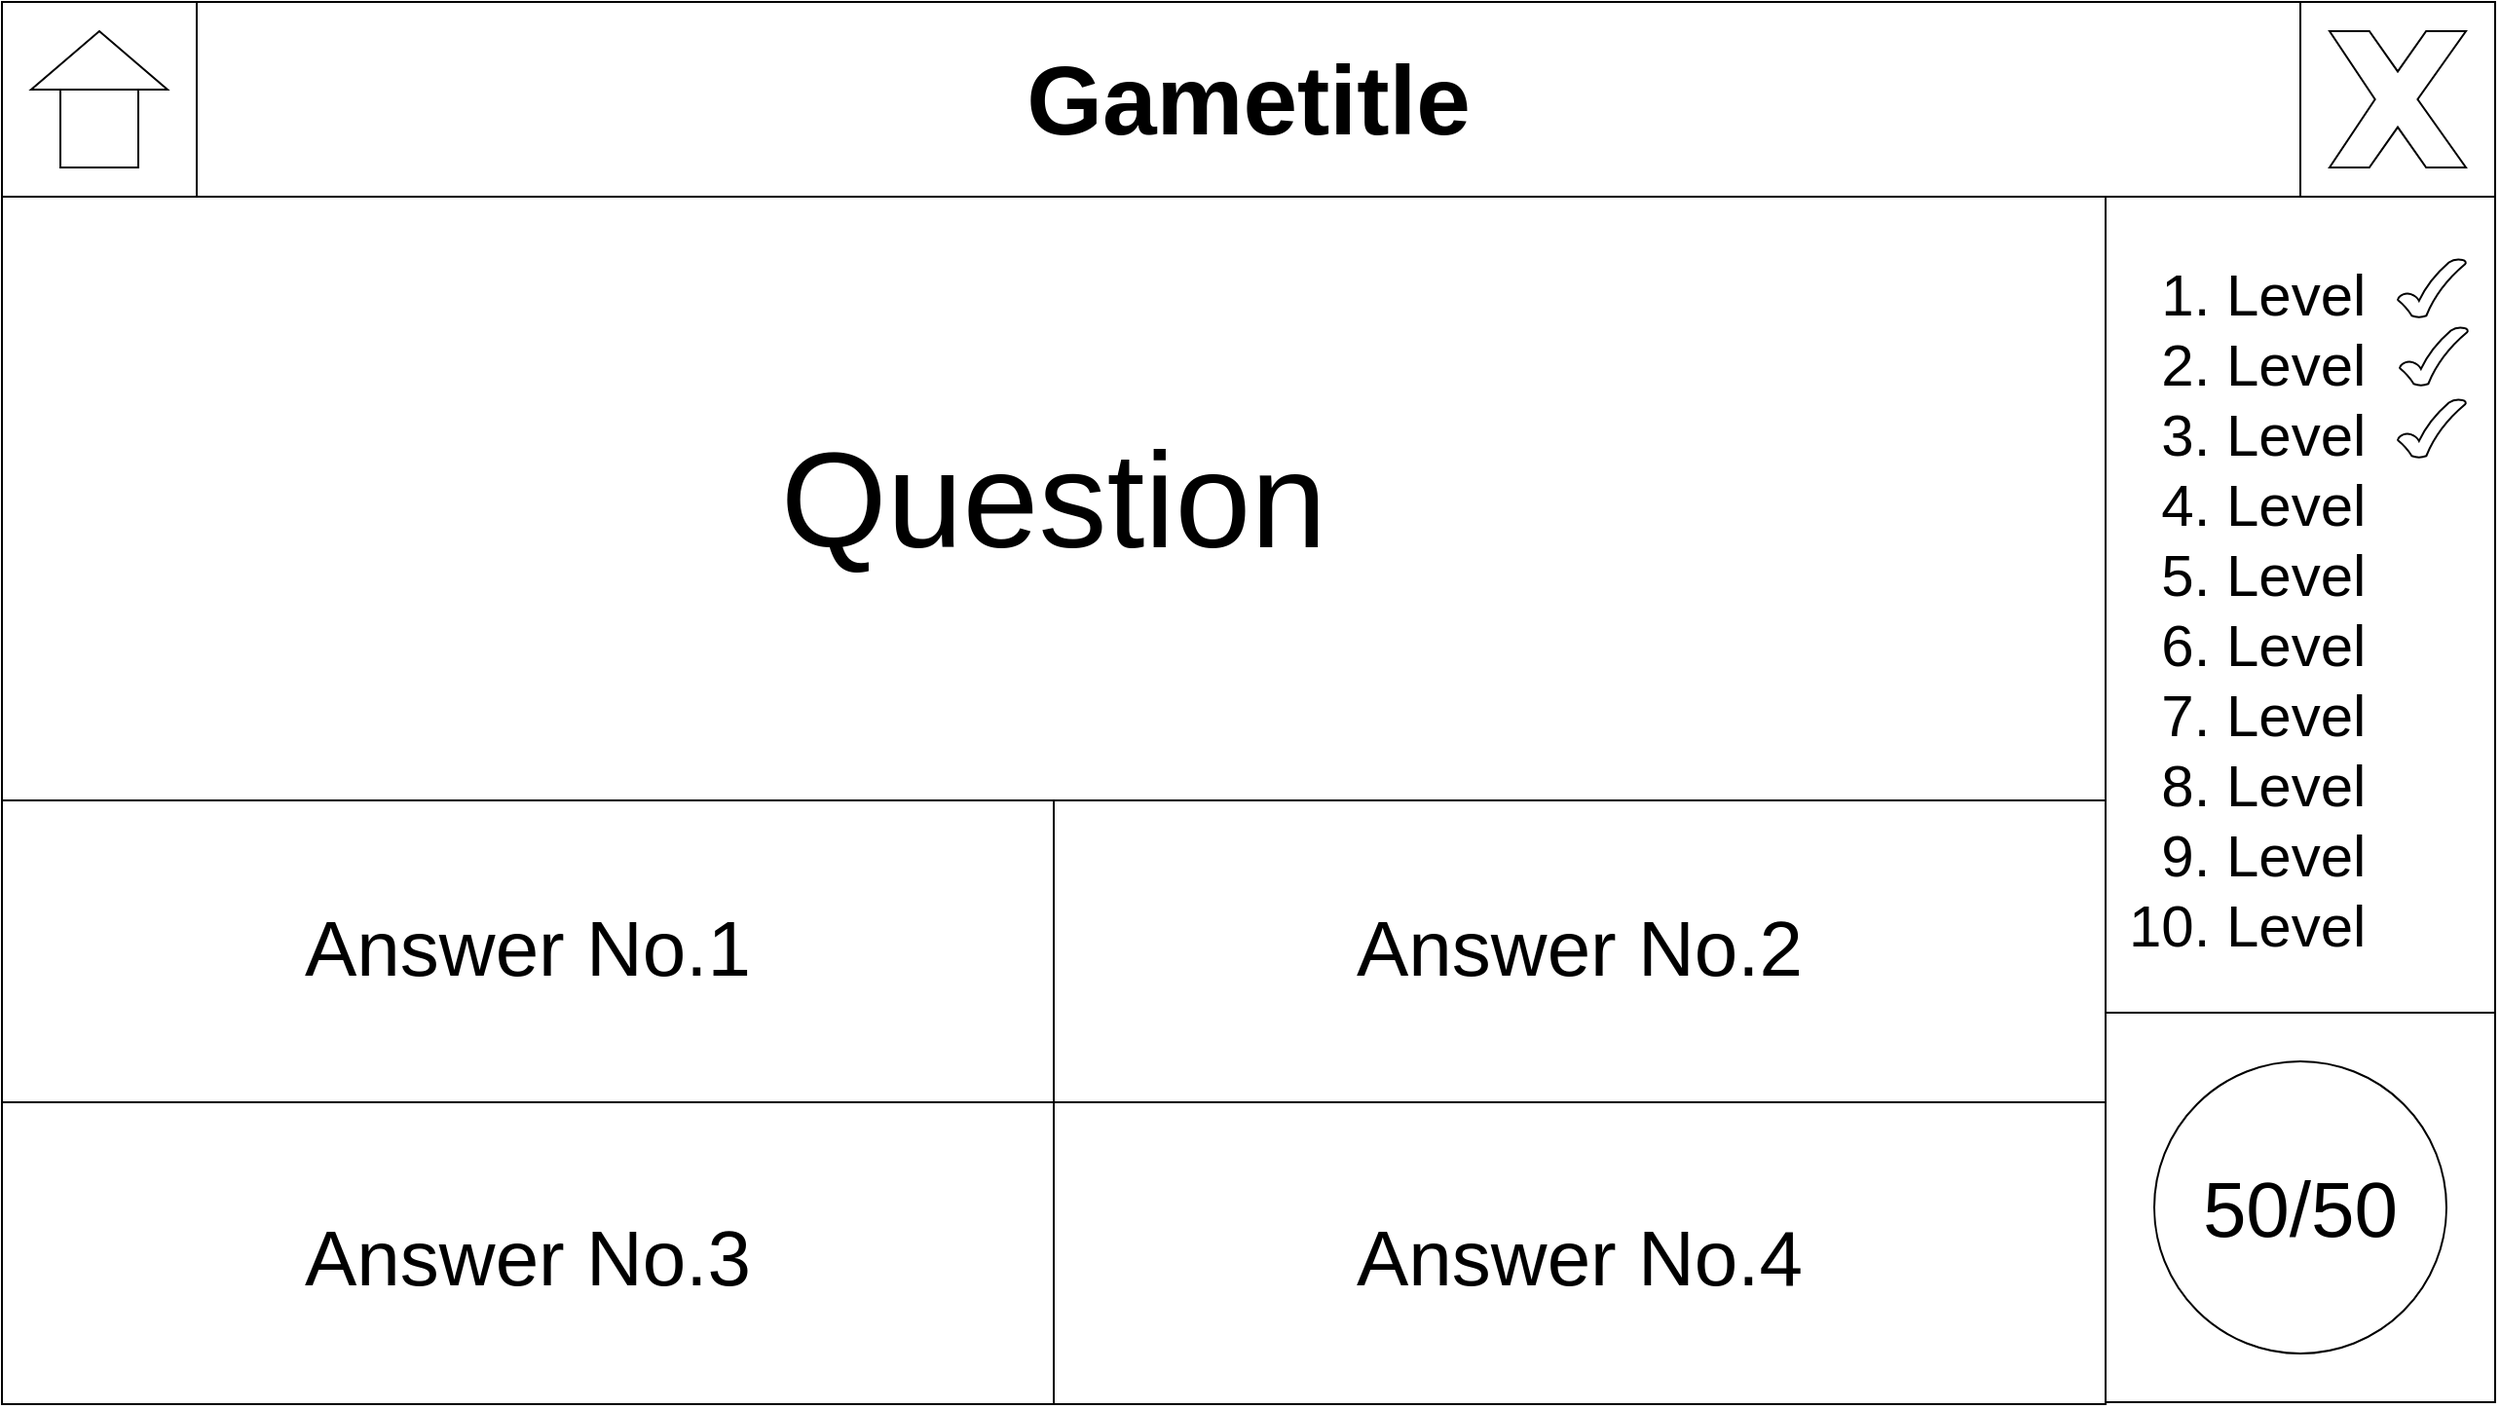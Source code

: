 <mxfile version="14.2.9"><diagram id="7ufu-2xWMey9KHMllkBW" name="Page-1"><mxGraphModel dx="1221" dy="1780" grid="1" gridSize="10" guides="1" tooltips="1" connect="1" arrows="1" fold="1" page="1" pageScale="1" pageWidth="827" pageHeight="1169" math="0" shadow="0"><root><mxCell id="0"/><mxCell id="1" parent="0"/><mxCell id="PIx4minwWeIDictenfKv-2" value="" style="rounded=0;whiteSpace=wrap;html=1;" vertex="1" parent="1"><mxGeometry x="10" y="-1160" width="1280" height="719" as="geometry"/></mxCell><mxCell id="PIx4minwWeIDictenfKv-18" value="" style="endArrow=none;html=1;exitX=0.75;exitY=1;exitDx=0;exitDy=0;" edge="1" parent="1"><mxGeometry width="50" height="50" relative="1" as="geometry"><mxPoint x="1090" y="-441" as="sourcePoint"/><mxPoint x="1090" y="-1060" as="targetPoint"/></mxGeometry></mxCell><mxCell id="PIx4minwWeIDictenfKv-19" value="" style="endArrow=none;html=1;exitX=0;exitY=0.139;exitDx=0;exitDy=0;exitPerimeter=0;entryX=1;entryY=0.139;entryDx=0;entryDy=0;entryPerimeter=0;" edge="1" parent="1" source="PIx4minwWeIDictenfKv-2" target="PIx4minwWeIDictenfKv-2"><mxGeometry width="50" height="50" relative="1" as="geometry"><mxPoint x="50" y="-1060" as="sourcePoint"/><mxPoint x="970" y="-1060" as="targetPoint"/></mxGeometry></mxCell><mxCell id="PIx4minwWeIDictenfKv-20" value="" style="whiteSpace=wrap;html=1;aspect=fixed;" vertex="1" parent="1"><mxGeometry x="1190" y="-1160" width="100" height="100" as="geometry"/></mxCell><mxCell id="PIx4minwWeIDictenfKv-21" value="" style="verticalLabelPosition=bottom;verticalAlign=top;html=1;shape=mxgraph.basic.x" vertex="1" parent="1"><mxGeometry x="1205" y="-1145" width="70" height="70" as="geometry"/></mxCell><mxCell id="PIx4minwWeIDictenfKv-22" value="" style="whiteSpace=wrap;html=1;aspect=fixed;" vertex="1" parent="1"><mxGeometry x="10" y="-1160" width="100" height="100" as="geometry"/></mxCell><mxCell id="PIx4minwWeIDictenfKv-30" value="" style="group" vertex="1" connectable="0" parent="1"><mxGeometry x="25" y="-1145" width="70" height="70" as="geometry"/></mxCell><mxCell id="PIx4minwWeIDictenfKv-28" value="" style="triangle;whiteSpace=wrap;html=1;direction=north;" vertex="1" parent="PIx4minwWeIDictenfKv-30"><mxGeometry width="70" height="30" as="geometry"/></mxCell><mxCell id="PIx4minwWeIDictenfKv-29" value="" style="whiteSpace=wrap;html=1;aspect=fixed;" vertex="1" parent="PIx4minwWeIDictenfKv-30"><mxGeometry x="15" y="30" width="40" height="40" as="geometry"/></mxCell><mxCell id="PIx4minwWeIDictenfKv-32" value="" style="whiteSpace=wrap;html=1;aspect=fixed;" vertex="1" parent="1"><mxGeometry x="1090" y="-641" width="200" height="200" as="geometry"/></mxCell><mxCell id="PIx4minwWeIDictenfKv-34" value="" style="ellipse;whiteSpace=wrap;html=1;aspect=fixed;" vertex="1" parent="1"><mxGeometry x="1115" y="-616" width="150" height="150" as="geometry"/></mxCell><mxCell id="PIx4minwWeIDictenfKv-35" value="" style="rounded=0;whiteSpace=wrap;html=1;" vertex="1" parent="1"><mxGeometry x="10" y="-750" width="1080" height="310" as="geometry"/></mxCell><mxCell id="PIx4minwWeIDictenfKv-36" value="" style="endArrow=none;html=1;exitX=0.5;exitY=0;exitDx=0;exitDy=0;entryX=0.5;entryY=1;entryDx=0;entryDy=0;" edge="1" parent="1" source="PIx4minwWeIDictenfKv-35" target="PIx4minwWeIDictenfKv-35"><mxGeometry width="50" height="50" relative="1" as="geometry"><mxPoint x="690" y="-720" as="sourcePoint"/><mxPoint x="740" y="-770" as="targetPoint"/></mxGeometry></mxCell><mxCell id="PIx4minwWeIDictenfKv-37" value="" style="endArrow=none;html=1;exitX=0;exitY=0.5;exitDx=0;exitDy=0;entryX=1;entryY=0.5;entryDx=0;entryDy=0;" edge="1" parent="1" source="PIx4minwWeIDictenfKv-35" target="PIx4minwWeIDictenfKv-35"><mxGeometry width="50" height="50" relative="1" as="geometry"><mxPoint x="690" y="-720" as="sourcePoint"/><mxPoint x="740" y="-770" as="targetPoint"/></mxGeometry></mxCell><mxCell id="PIx4minwWeIDictenfKv-38" value="&lt;font style=&quot;font-size: 40px&quot;&gt;Answer No.2&lt;/font&gt;" style="text;html=1;strokeColor=none;fillColor=none;align=center;verticalAlign=middle;whiteSpace=wrap;rounded=0;" vertex="1" parent="1"><mxGeometry x="550" y="-750" width="540" height="150" as="geometry"/></mxCell><mxCell id="PIx4minwWeIDictenfKv-39" value="&lt;font style=&quot;font-size: 40px&quot;&gt;Answer No.4&lt;/font&gt;" style="text;html=1;strokeColor=none;fillColor=none;align=center;verticalAlign=middle;whiteSpace=wrap;rounded=0;" vertex="1" parent="1"><mxGeometry x="550" y="-591" width="540" height="150" as="geometry"/></mxCell><mxCell id="PIx4minwWeIDictenfKv-40" value="&lt;font style=&quot;font-size: 40px&quot;&gt;Answer No.1&lt;/font&gt;" style="text;html=1;strokeColor=none;fillColor=none;align=center;verticalAlign=middle;whiteSpace=wrap;rounded=0;" vertex="1" parent="1"><mxGeometry x="10" y="-750" width="540" height="150" as="geometry"/></mxCell><mxCell id="PIx4minwWeIDictenfKv-41" value="&lt;font style=&quot;font-size: 40px&quot;&gt;Answer No.3&lt;/font&gt;" style="text;html=1;strokeColor=none;fillColor=none;align=center;verticalAlign=middle;whiteSpace=wrap;rounded=0;" vertex="1" parent="1"><mxGeometry x="10" y="-591" width="540" height="150" as="geometry"/></mxCell><mxCell id="PIx4minwWeIDictenfKv-42" value="&lt;font style=&quot;font-size: 70px&quot;&gt;Question&lt;/font&gt;" style="text;html=1;strokeColor=none;fillColor=none;align=center;verticalAlign=middle;whiteSpace=wrap;rounded=0;" vertex="1" parent="1"><mxGeometry x="10" y="-1060" width="1080" height="310" as="geometry"/></mxCell><mxCell id="PIx4minwWeIDictenfKv-44" value="&lt;font style=&quot;font-size: 40px&quot;&gt;50/50&lt;/font&gt;" style="text;html=1;strokeColor=none;fillColor=none;align=center;verticalAlign=middle;whiteSpace=wrap;rounded=0;" vertex="1" parent="1"><mxGeometry x="1115" y="-616" width="150" height="150" as="geometry"/></mxCell><mxCell id="PIx4minwWeIDictenfKv-65" value="&lt;blockquote&gt;&lt;div align=&quot;left&quot;&gt;&lt;ol style=&quot;font-size: 30px&quot;&gt;&lt;li&gt;&lt;font style=&quot;font-size: 30px&quot;&gt;Level&lt;br&gt;&lt;/font&gt;&lt;/li&gt;&lt;li&gt;&lt;font style=&quot;font-size: 30px&quot;&gt;Level&lt;br&gt;&lt;/font&gt;&lt;/li&gt;&lt;li&gt;&lt;font style=&quot;font-size: 30px&quot;&gt;Level&lt;br&gt;&lt;/font&gt;&lt;/li&gt;&lt;li&gt;&lt;font style=&quot;font-size: 30px&quot;&gt;Level&lt;/font&gt;&lt;/li&gt;&lt;li&gt;&lt;font style=&quot;font-size: 30px&quot;&gt;Level&lt;/font&gt;&lt;/li&gt;&lt;li&gt;&lt;font style=&quot;font-size: 30px&quot;&gt;Level&lt;/font&gt;&lt;/li&gt;&lt;li&gt;&lt;font style=&quot;font-size: 30px&quot;&gt;Level&lt;/font&gt;&lt;/li&gt;&lt;li&gt;&lt;font style=&quot;font-size: 30px&quot;&gt;Level&lt;/font&gt;&lt;/li&gt;&lt;li&gt;&lt;font style=&quot;font-size: 30px&quot;&gt;Level&lt;/font&gt;&lt;/li&gt;&lt;li&gt;&lt;font style=&quot;font-size: 30px&quot;&gt;Level&lt;br&gt;&lt;/font&gt;&lt;/li&gt;&lt;/ol&gt;&lt;/div&gt;&lt;/blockquote&gt;" style="text;strokeColor=none;fillColor=none;html=1;whiteSpace=wrap;verticalAlign=middle;overflow=hidden;startSize=30;spacingLeft=10;align=left;labelBorderColor=none;" vertex="1" parent="1"><mxGeometry x="1060" y="-1060" width="230" height="420" as="geometry"/></mxCell><mxCell id="PIx4minwWeIDictenfKv-66" value="" style="verticalLabelPosition=bottom;verticalAlign=top;html=1;shape=mxgraph.basic.tick;startSize=30;" vertex="1" parent="1"><mxGeometry x="1240" y="-1028" width="35" height="30" as="geometry"/></mxCell><mxCell id="PIx4minwWeIDictenfKv-67" value="" style="verticalLabelPosition=bottom;verticalAlign=top;html=1;shape=mxgraph.basic.tick;startSize=30;" vertex="1" parent="1"><mxGeometry x="1241" y="-993" width="35" height="30" as="geometry"/></mxCell><mxCell id="PIx4minwWeIDictenfKv-69" value="" style="verticalLabelPosition=bottom;verticalAlign=top;html=1;shape=mxgraph.basic.tick;startSize=30;" vertex="1" parent="1"><mxGeometry x="1240" y="-956" width="35" height="30" as="geometry"/></mxCell><mxCell id="PIx4minwWeIDictenfKv-70" value="&lt;b&gt;&lt;font style=&quot;font-size: 50px&quot;&gt;Gametitle&lt;/font&gt;&lt;/b&gt;" style="text;html=1;strokeColor=none;fillColor=none;align=center;verticalAlign=middle;whiteSpace=wrap;rounded=0;startSize=30;" vertex="1" parent="1"><mxGeometry x="110" y="-1160" width="1080" height="100" as="geometry"/></mxCell></root></mxGraphModel></diagram></mxfile>